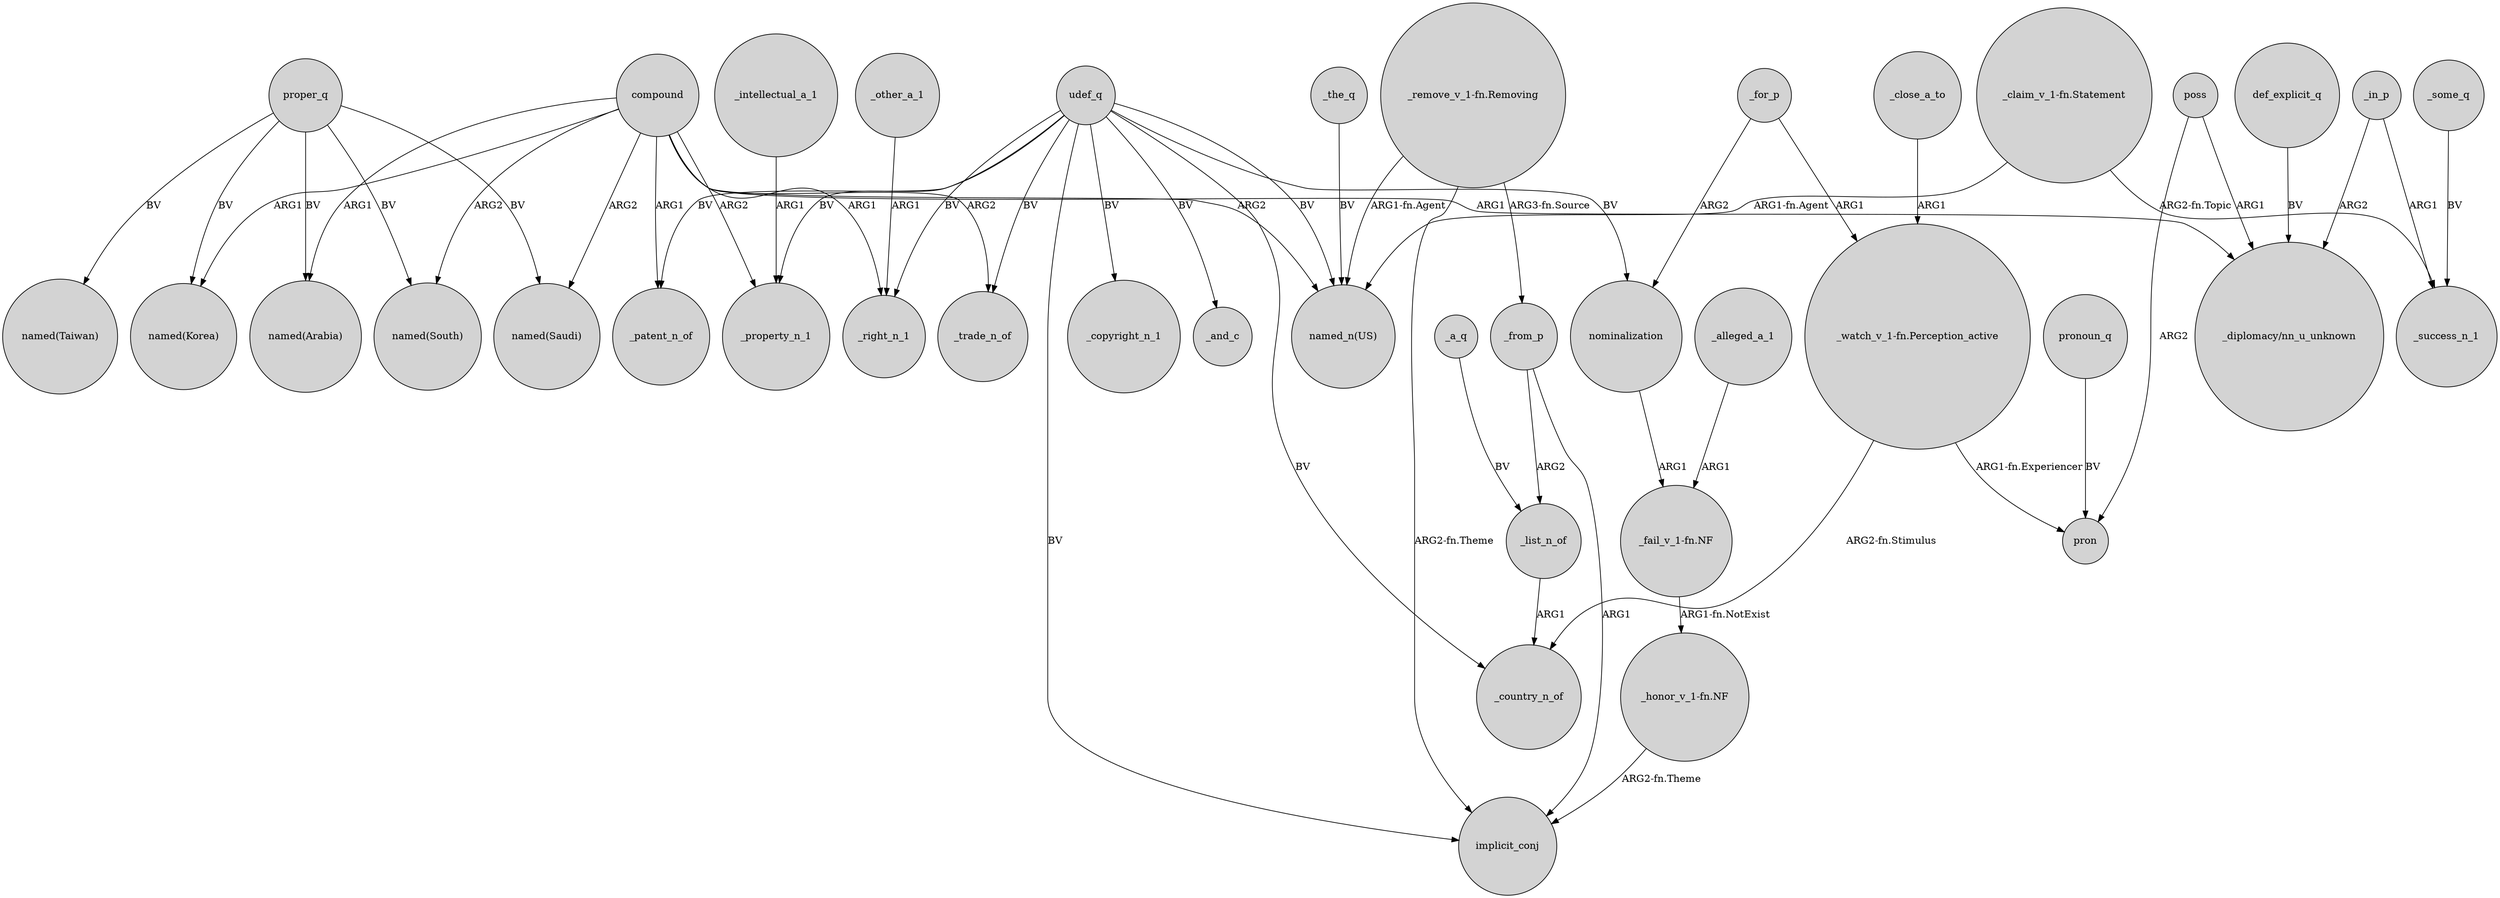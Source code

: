 digraph {
	node [shape=circle style=filled]
	compound -> "named(Arabia)" [label=ARG1]
	udef_q -> _trade_n_of [label=BV]
	compound -> "named(South)" [label=ARG2]
	proper_q -> "named(Arabia)" [label=BV]
	_a_q -> _list_n_of [label=BV]
	udef_q -> "named_n(US)" [label=BV]
	poss -> pron [label=ARG2]
	_some_q -> _success_n_1 [label=BV]
	compound -> "named(Saudi)" [label=ARG2]
	nominalization -> "_fail_v_1-fn.NF" [label=ARG1]
	"_remove_v_1-fn.Removing" -> "named_n(US)" [label="ARG1-fn.Agent"]
	compound -> _patent_n_of [label=ARG1]
	_in_p -> _success_n_1 [label=ARG1]
	compound -> "_diplomacy/nn_u_unknown" [label=ARG1]
	_for_p -> nominalization [label=ARG2]
	_in_p -> "_diplomacy/nn_u_unknown" [label=ARG2]
	compound -> _property_n_1 [label=ARG2]
	_close_a_to -> "_watch_v_1-fn.Perception_active" [label=ARG1]
	"_remove_v_1-fn.Removing" -> _from_p [label="ARG3-fn.Source"]
	_from_p -> _list_n_of [label=ARG2]
	udef_q -> implicit_conj [label=BV]
	"_fail_v_1-fn.NF" -> "_honor_v_1-fn.NF" [label="ARG1-fn.NotExist"]
	"_claim_v_1-fn.Statement" -> "named_n(US)" [label="ARG1-fn.Agent"]
	proper_q -> "named(Saudi)" [label=BV]
	compound -> "named_n(US)" [label=ARG2]
	_the_q -> "named_n(US)" [label=BV]
	_list_n_of -> _country_n_of [label=ARG1]
	udef_q -> _patent_n_of [label=BV]
	udef_q -> _country_n_of [label=BV]
	pronoun_q -> pron [label=BV]
	udef_q -> _right_n_1 [label=BV]
	proper_q -> "named(Korea)" [label=BV]
	compound -> _trade_n_of [label=ARG2]
	udef_q -> _property_n_1 [label=BV]
	_intellectual_a_1 -> _property_n_1 [label=ARG1]
	"_honor_v_1-fn.NF" -> implicit_conj [label="ARG2-fn.Theme"]
	udef_q -> nominalization [label=BV]
	"_claim_v_1-fn.Statement" -> _success_n_1 [label="ARG2-fn.Topic"]
	_alleged_a_1 -> "_fail_v_1-fn.NF" [label=ARG1]
	proper_q -> "named(Taiwan)" [label=BV]
	_from_p -> implicit_conj [label=ARG1]
	compound -> _right_n_1 [label=ARG1]
	udef_q -> _copyright_n_1 [label=BV]
	def_explicit_q -> "_diplomacy/nn_u_unknown" [label=BV]
	"_watch_v_1-fn.Perception_active" -> _country_n_of [label="ARG2-fn.Stimulus"]
	_other_a_1 -> _right_n_1 [label=ARG1]
	udef_q -> _and_c [label=BV]
	proper_q -> "named(South)" [label=BV]
	"_watch_v_1-fn.Perception_active" -> pron [label="ARG1-fn.Experiencer"]
	_for_p -> "_watch_v_1-fn.Perception_active" [label=ARG1]
	"_remove_v_1-fn.Removing" -> implicit_conj [label="ARG2-fn.Theme"]
	poss -> "_diplomacy/nn_u_unknown" [label=ARG1]
	compound -> "named(Korea)" [label=ARG1]
}
